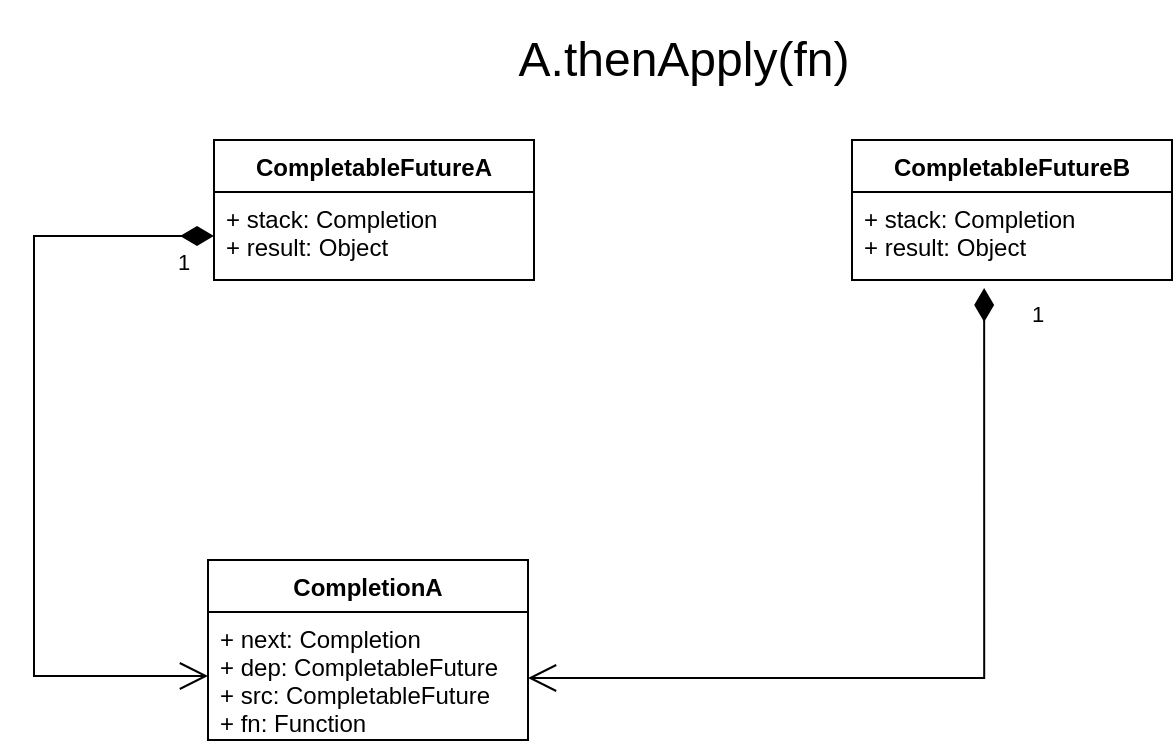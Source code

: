<mxfile version="20.6.0" type="github" pages="4">
  <diagram id="C0RONLFH71mwAhmGzeT_" name="CompletableFuture">
    <mxGraphModel dx="2489" dy="882" grid="1" gridSize="10" guides="1" tooltips="1" connect="1" arrows="1" fold="1" page="1" pageScale="1" pageWidth="827" pageHeight="1169" math="0" shadow="0">
      <root>
        <mxCell id="0" />
        <mxCell id="1" parent="0" />
        <mxCell id="CJxb0Fy4q2eOk1ZuIJKJ-3" value="CompletableFutureA" style="swimlane;fontStyle=1;align=center;verticalAlign=top;childLayout=stackLayout;horizontal=1;startSize=26;horizontalStack=0;resizeParent=1;resizeParentMax=0;resizeLast=0;collapsible=1;marginBottom=0;" parent="1" vertex="1">
          <mxGeometry x="100" y="150" width="160" height="70" as="geometry" />
        </mxCell>
        <mxCell id="CJxb0Fy4q2eOk1ZuIJKJ-4" value="+ stack: Completion&#xa;+ result: Object&#xa;" style="text;strokeColor=none;fillColor=none;align=left;verticalAlign=top;spacingLeft=4;spacingRight=4;overflow=hidden;rotatable=0;points=[[0,0.5],[1,0.5]];portConstraint=eastwest;" parent="CJxb0Fy4q2eOk1ZuIJKJ-3" vertex="1">
          <mxGeometry y="26" width="160" height="44" as="geometry" />
        </mxCell>
        <mxCell id="CJxb0Fy4q2eOk1ZuIJKJ-7" value="CompletableFutureB" style="swimlane;fontStyle=1;align=center;verticalAlign=top;childLayout=stackLayout;horizontal=1;startSize=26;horizontalStack=0;resizeParent=1;resizeParentMax=0;resizeLast=0;collapsible=1;marginBottom=0;" parent="1" vertex="1">
          <mxGeometry x="419" y="150" width="160" height="70" as="geometry" />
        </mxCell>
        <mxCell id="CJxb0Fy4q2eOk1ZuIJKJ-8" value="+ stack: Completion&#xa;+ result: Object&#xa;" style="text;strokeColor=none;fillColor=none;align=left;verticalAlign=top;spacingLeft=4;spacingRight=4;overflow=hidden;rotatable=0;points=[[0,0.5],[1,0.5]];portConstraint=eastwest;" parent="CJxb0Fy4q2eOk1ZuIJKJ-7" vertex="1">
          <mxGeometry y="26" width="160" height="44" as="geometry" />
        </mxCell>
        <mxCell id="CJxb0Fy4q2eOk1ZuIJKJ-11" value="&lt;font style=&quot;font-size: 24px;&quot;&gt;A.thenApply(fn)&lt;/font&gt;" style="text;html=1;strokeColor=none;fillColor=none;align=center;verticalAlign=middle;whiteSpace=wrap;rounded=0;" parent="1" vertex="1">
          <mxGeometry x="190" y="80" width="290" height="60" as="geometry" />
        </mxCell>
        <mxCell id="CJxb0Fy4q2eOk1ZuIJKJ-12" value="CompletionA" style="swimlane;fontStyle=1;align=center;verticalAlign=top;childLayout=stackLayout;horizontal=1;startSize=26;horizontalStack=0;resizeParent=1;resizeParentMax=0;resizeLast=0;collapsible=1;marginBottom=0;" parent="1" vertex="1">
          <mxGeometry x="97" y="360" width="160" height="90" as="geometry" />
        </mxCell>
        <mxCell id="CJxb0Fy4q2eOk1ZuIJKJ-13" value="+ next: Completion&#xa;+ dep: CompletableFuture&#xa;+ src: CompletableFuture&#xa;+ fn: Function" style="text;strokeColor=none;fillColor=none;align=left;verticalAlign=top;spacingLeft=4;spacingRight=4;overflow=hidden;rotatable=0;points=[[0,0.5],[1,0.5]];portConstraint=eastwest;" parent="CJxb0Fy4q2eOk1ZuIJKJ-12" vertex="1">
          <mxGeometry y="26" width="160" height="64" as="geometry" />
        </mxCell>
        <mxCell id="hJxs7OIfOXCLA92cvjIa-4" value="1" style="endArrow=open;html=1;endSize=12;startArrow=diamondThin;startSize=14;startFill=1;edgeStyle=orthogonalEdgeStyle;align=left;verticalAlign=bottom;rounded=0;entryX=0;entryY=0.5;entryDx=0;entryDy=0;exitX=0;exitY=0.5;exitDx=0;exitDy=0;" edge="1" parent="1" source="CJxb0Fy4q2eOk1ZuIJKJ-4" target="CJxb0Fy4q2eOk1ZuIJKJ-13">
          <mxGeometry x="-0.899" y="22" relative="1" as="geometry">
            <mxPoint x="20" y="200" as="sourcePoint" />
            <mxPoint x="490" y="450" as="targetPoint" />
            <Array as="points">
              <mxPoint x="10" y="198" />
              <mxPoint x="10" y="418" />
            </Array>
            <mxPoint as="offset" />
          </mxGeometry>
        </mxCell>
        <mxCell id="hJxs7OIfOXCLA92cvjIa-5" value="1" style="endArrow=open;html=1;endSize=12;startArrow=diamondThin;startSize=14;startFill=1;edgeStyle=orthogonalEdgeStyle;align=left;verticalAlign=bottom;rounded=0;exitX=0.413;exitY=1.091;exitDx=0;exitDy=0;exitPerimeter=0;" edge="1" parent="1" source="CJxb0Fy4q2eOk1ZuIJKJ-8">
          <mxGeometry x="-0.899" y="22" relative="1" as="geometry">
            <mxPoint x="486.08" y="231.992" as="sourcePoint" />
            <mxPoint x="257" y="419" as="targetPoint" />
            <Array as="points">
              <mxPoint x="486" y="419" />
            </Array>
            <mxPoint as="offset" />
          </mxGeometry>
        </mxCell>
      </root>
    </mxGraphModel>
  </diagram>
  <diagram id="pVCTqq0Wxzu9TgRdUJml" name="Mixer TimeLine">
    <mxGraphModel dx="2249" dy="882" grid="1" gridSize="10" guides="1" tooltips="1" connect="1" arrows="1" fold="1" page="1" pageScale="1" pageWidth="827" pageHeight="1169" math="0" shadow="0">
      <root>
        <mxCell id="0" />
        <mxCell id="1" parent="0" />
        <mxCell id="O1A_i8BG4uaD9k0mqFoS-17" value="Return RecallCompletableFuture" style="edgeStyle=orthogonalEdgeStyle;rounded=0;orthogonalLoop=1;jettySize=auto;html=1;entryX=0.539;entryY=-0.011;entryDx=0;entryDy=0;entryPerimeter=0;strokeWidth=3;" parent="1" source="O1A_i8BG4uaD9k0mqFoS-2" target="O1A_i8BG4uaD9k0mqFoS-4" edge="1">
          <mxGeometry relative="1" as="geometry">
            <Array as="points">
              <mxPoint x="760" y="400" />
              <mxPoint x="760" y="180" />
              <mxPoint x="44" y="180" />
            </Array>
          </mxGeometry>
        </mxCell>
        <mxCell id="BcW8brjUkzbH18t2oQos-4" value="Async Invoke" style="edgeStyle=orthogonalEdgeStyle;rounded=0;orthogonalLoop=1;jettySize=auto;html=1;entryX=0;entryY=0.5;entryDx=0;entryDy=0;strokeWidth=3;dashed=1;" parent="1" source="O1A_i8BG4uaD9k0mqFoS-2" target="BcW8brjUkzbH18t2oQos-1" edge="1">
          <mxGeometry relative="1" as="geometry" />
        </mxCell>
        <mxCell id="O1A_i8BG4uaD9k0mqFoS-2" value="Main Filters Chain" style="rounded=1;whiteSpace=wrap;html=1;fillColor=#d5e8d4;strokeColor=#82b366;" parent="1" vertex="1">
          <mxGeometry x="340" y="370" width="380" height="60" as="geometry" />
        </mxCell>
        <mxCell id="O1A_i8BG4uaD9k0mqFoS-16" style="edgeStyle=orthogonalEdgeStyle;rounded=0;orthogonalLoop=1;jettySize=auto;html=1;entryX=0.5;entryY=1;entryDx=0;entryDy=0;dashed=1;strokeWidth=3;exitX=0.5;exitY=1;exitDx=0;exitDy=0;" parent="1" source="O1A_i8BG4uaD9k0mqFoS-3" target="O1A_i8BG4uaD9k0mqFoS-4" edge="1">
          <mxGeometry relative="1" as="geometry">
            <Array as="points">
              <mxPoint x="1405" y="860" />
              <mxPoint x="35" y="860" />
            </Array>
          </mxGeometry>
        </mxCell>
        <mxCell id="O1A_i8BG4uaD9k0mqFoS-18" value="Retrun AdResultList" style="edgeLabel;html=1;align=center;verticalAlign=middle;resizable=0;points=[];" parent="O1A_i8BG4uaD9k0mqFoS-16" vertex="1" connectable="0">
          <mxGeometry x="-0.097" relative="1" as="geometry">
            <mxPoint as="offset" />
          </mxGeometry>
        </mxCell>
        <mxCell id="O1A_i8BG4uaD9k0mqFoS-3" value="Recall Filters Chain" style="rounded=1;whiteSpace=wrap;html=1;fillColor=#4D9900;strokeColor=#82b366;" parent="1" vertex="1">
          <mxGeometry x="1210" y="690" width="390" height="60" as="geometry" />
        </mxCell>
        <mxCell id="O1A_i8BG4uaD9k0mqFoS-12" style="edgeStyle=orthogonalEdgeStyle;rounded=0;orthogonalLoop=1;jettySize=auto;html=1;entryX=0;entryY=0.5;entryDx=0;entryDy=0;strokeWidth=3;" parent="1" source="O1A_i8BG4uaD9k0mqFoS-4" target="O1A_i8BG4uaD9k0mqFoS-2" edge="1">
          <mxGeometry relative="1" as="geometry" />
        </mxCell>
        <mxCell id="O1A_i8BG4uaD9k0mqFoS-4" value="AdShowMixerServiceImpl" style="rounded=1;whiteSpace=wrap;html=1;strokeColor=#336600;fillColor=#4D9900;" parent="1" vertex="1">
          <mxGeometry x="-80" y="240" width="230" height="90" as="geometry" />
        </mxCell>
        <mxCell id="O1A_i8BG4uaD9k0mqFoS-6" style="edgeStyle=orthogonalEdgeStyle;rounded=0;orthogonalLoop=1;jettySize=auto;html=1;entryX=0;entryY=0.5;entryDx=0;entryDy=0;fillColor=#1ba1e2;strokeColor=#006EAF;strokeWidth=3;" parent="1" target="O1A_i8BG4uaD9k0mqFoS-4" edge="1">
          <mxGeometry relative="1" as="geometry">
            <mxPoint x="-190" y="285" as="sourcePoint" />
          </mxGeometry>
        </mxCell>
        <mxCell id="O1A_i8BG4uaD9k0mqFoS-9" value="Dubbo Worker ThreadPool" style="rounded=0;whiteSpace=wrap;html=1;strokeColor=#336600;fillColor=#4D9900;" parent="1" vertex="1">
          <mxGeometry x="-310" y="255" width="120" height="60" as="geometry" />
        </mxCell>
        <mxCell id="O1A_i8BG4uaD9k0mqFoS-11" style="edgeStyle=orthogonalEdgeStyle;rounded=0;orthogonalLoop=1;jettySize=auto;html=1;fillColor=#1ba1e2;strokeColor=#006EAF;strokeWidth=3;" parent="1" source="O1A_i8BG4uaD9k0mqFoS-10" target="O1A_i8BG4uaD9k0mqFoS-9" edge="1">
          <mxGeometry relative="1" as="geometry" />
        </mxCell>
        <mxCell id="O1A_i8BG4uaD9k0mqFoS-10" value="All Dispatcher" style="rounded=0;whiteSpace=wrap;html=1;strokeColor=#336600;fillColor=#4D9900;" parent="1" vertex="1">
          <mxGeometry x="-310" y="400" width="120" height="60" as="geometry" />
        </mxCell>
        <mxCell id="BcW8brjUkzbH18t2oQos-7" value="Then Apply" style="edgeStyle=orthogonalEdgeStyle;rounded=0;orthogonalLoop=1;jettySize=auto;html=1;entryX=0.5;entryY=0;entryDx=0;entryDy=0;strokeWidth=3;" parent="1" source="BcW8brjUkzbH18t2oQos-1" target="O1A_i8BG4uaD9k0mqFoS-3" edge="1">
          <mxGeometry relative="1" as="geometry" />
        </mxCell>
        <mxCell id="BcW8brjUkzbH18t2oQos-1" value="异步远程调用(RTB,Performance DSP,Brand DSP)" style="rounded=1;whiteSpace=wrap;html=1;strokeColor=#336600;fillColor=#4D9900;" parent="1" vertex="1">
          <mxGeometry x="720" y="525" width="480" height="60" as="geometry" />
        </mxCell>
        <mxCell id="BcW8brjUkzbH18t2oQos-3" value="" style="shape=curlyBracket;whiteSpace=wrap;html=1;rounded=1;flipH=1;strokeColor=#336600;fillColor=#4D9900;rotation=-90;strokeWidth=4;" parent="1" vertex="1">
          <mxGeometry x="1147.5" y="57.5" width="20" height="875" as="geometry" />
        </mxCell>
        <mxCell id="BcW8brjUkzbH18t2oQos-5" value="timeout 1000 ms" style="text;strokeColor=none;fillColor=none;html=1;fontSize=24;fontStyle=1;verticalAlign=middle;align=center;strokeWidth=4;" parent="1" vertex="1">
          <mxGeometry x="960" y="440" width="350" height="40" as="geometry" />
        </mxCell>
      </root>
    </mxGraphModel>
  </diagram>
  <diagram id="0so5fFlbrF4zDSjDR9ul" name="Performance Timeline">
    <mxGraphModel dx="1422" dy="882" grid="1" gridSize="10" guides="1" tooltips="1" connect="1" arrows="1" fold="1" page="1" pageScale="1" pageWidth="827" pageHeight="1169" math="0" shadow="0">
      <root>
        <mxCell id="0" />
        <mxCell id="1" parent="0" />
      </root>
    </mxGraphModel>
  </diagram>
  <diagram id="0vDXu_Gh7N7DuoiZQGMo" name="OnlineDebug Tool">
    <mxGraphModel dx="1422" dy="882" grid="1" gridSize="10" guides="1" tooltips="1" connect="1" arrows="1" fold="1" page="1" pageScale="1" pageWidth="827" pageHeight="1169" math="0" shadow="0">
      <root>
        <mxCell id="0" />
        <mxCell id="1" parent="0" />
      </root>
    </mxGraphModel>
  </diagram>
</mxfile>
